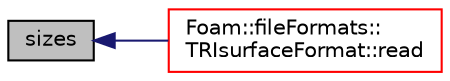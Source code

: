 digraph "sizes"
{
  bgcolor="transparent";
  edge [fontname="Helvetica",fontsize="10",labelfontname="Helvetica",labelfontsize="10"];
  node [fontname="Helvetica",fontsize="10",shape=record];
  rankdir="LR";
  Node1 [label="sizes",height=0.2,width=0.4,color="black", fillcolor="grey75", style="filled", fontcolor="black"];
  Node1 -> Node2 [dir="back",color="midnightblue",fontsize="10",style="solid",fontname="Helvetica"];
  Node2 [label="Foam::fileFormats::\lTRIsurfaceFormat::read",height=0.2,width=0.4,color="red",URL="$a02684.html#a464ebd67acbdff0014d4dae69e3ec4be",tooltip="Read from file. "];
}
